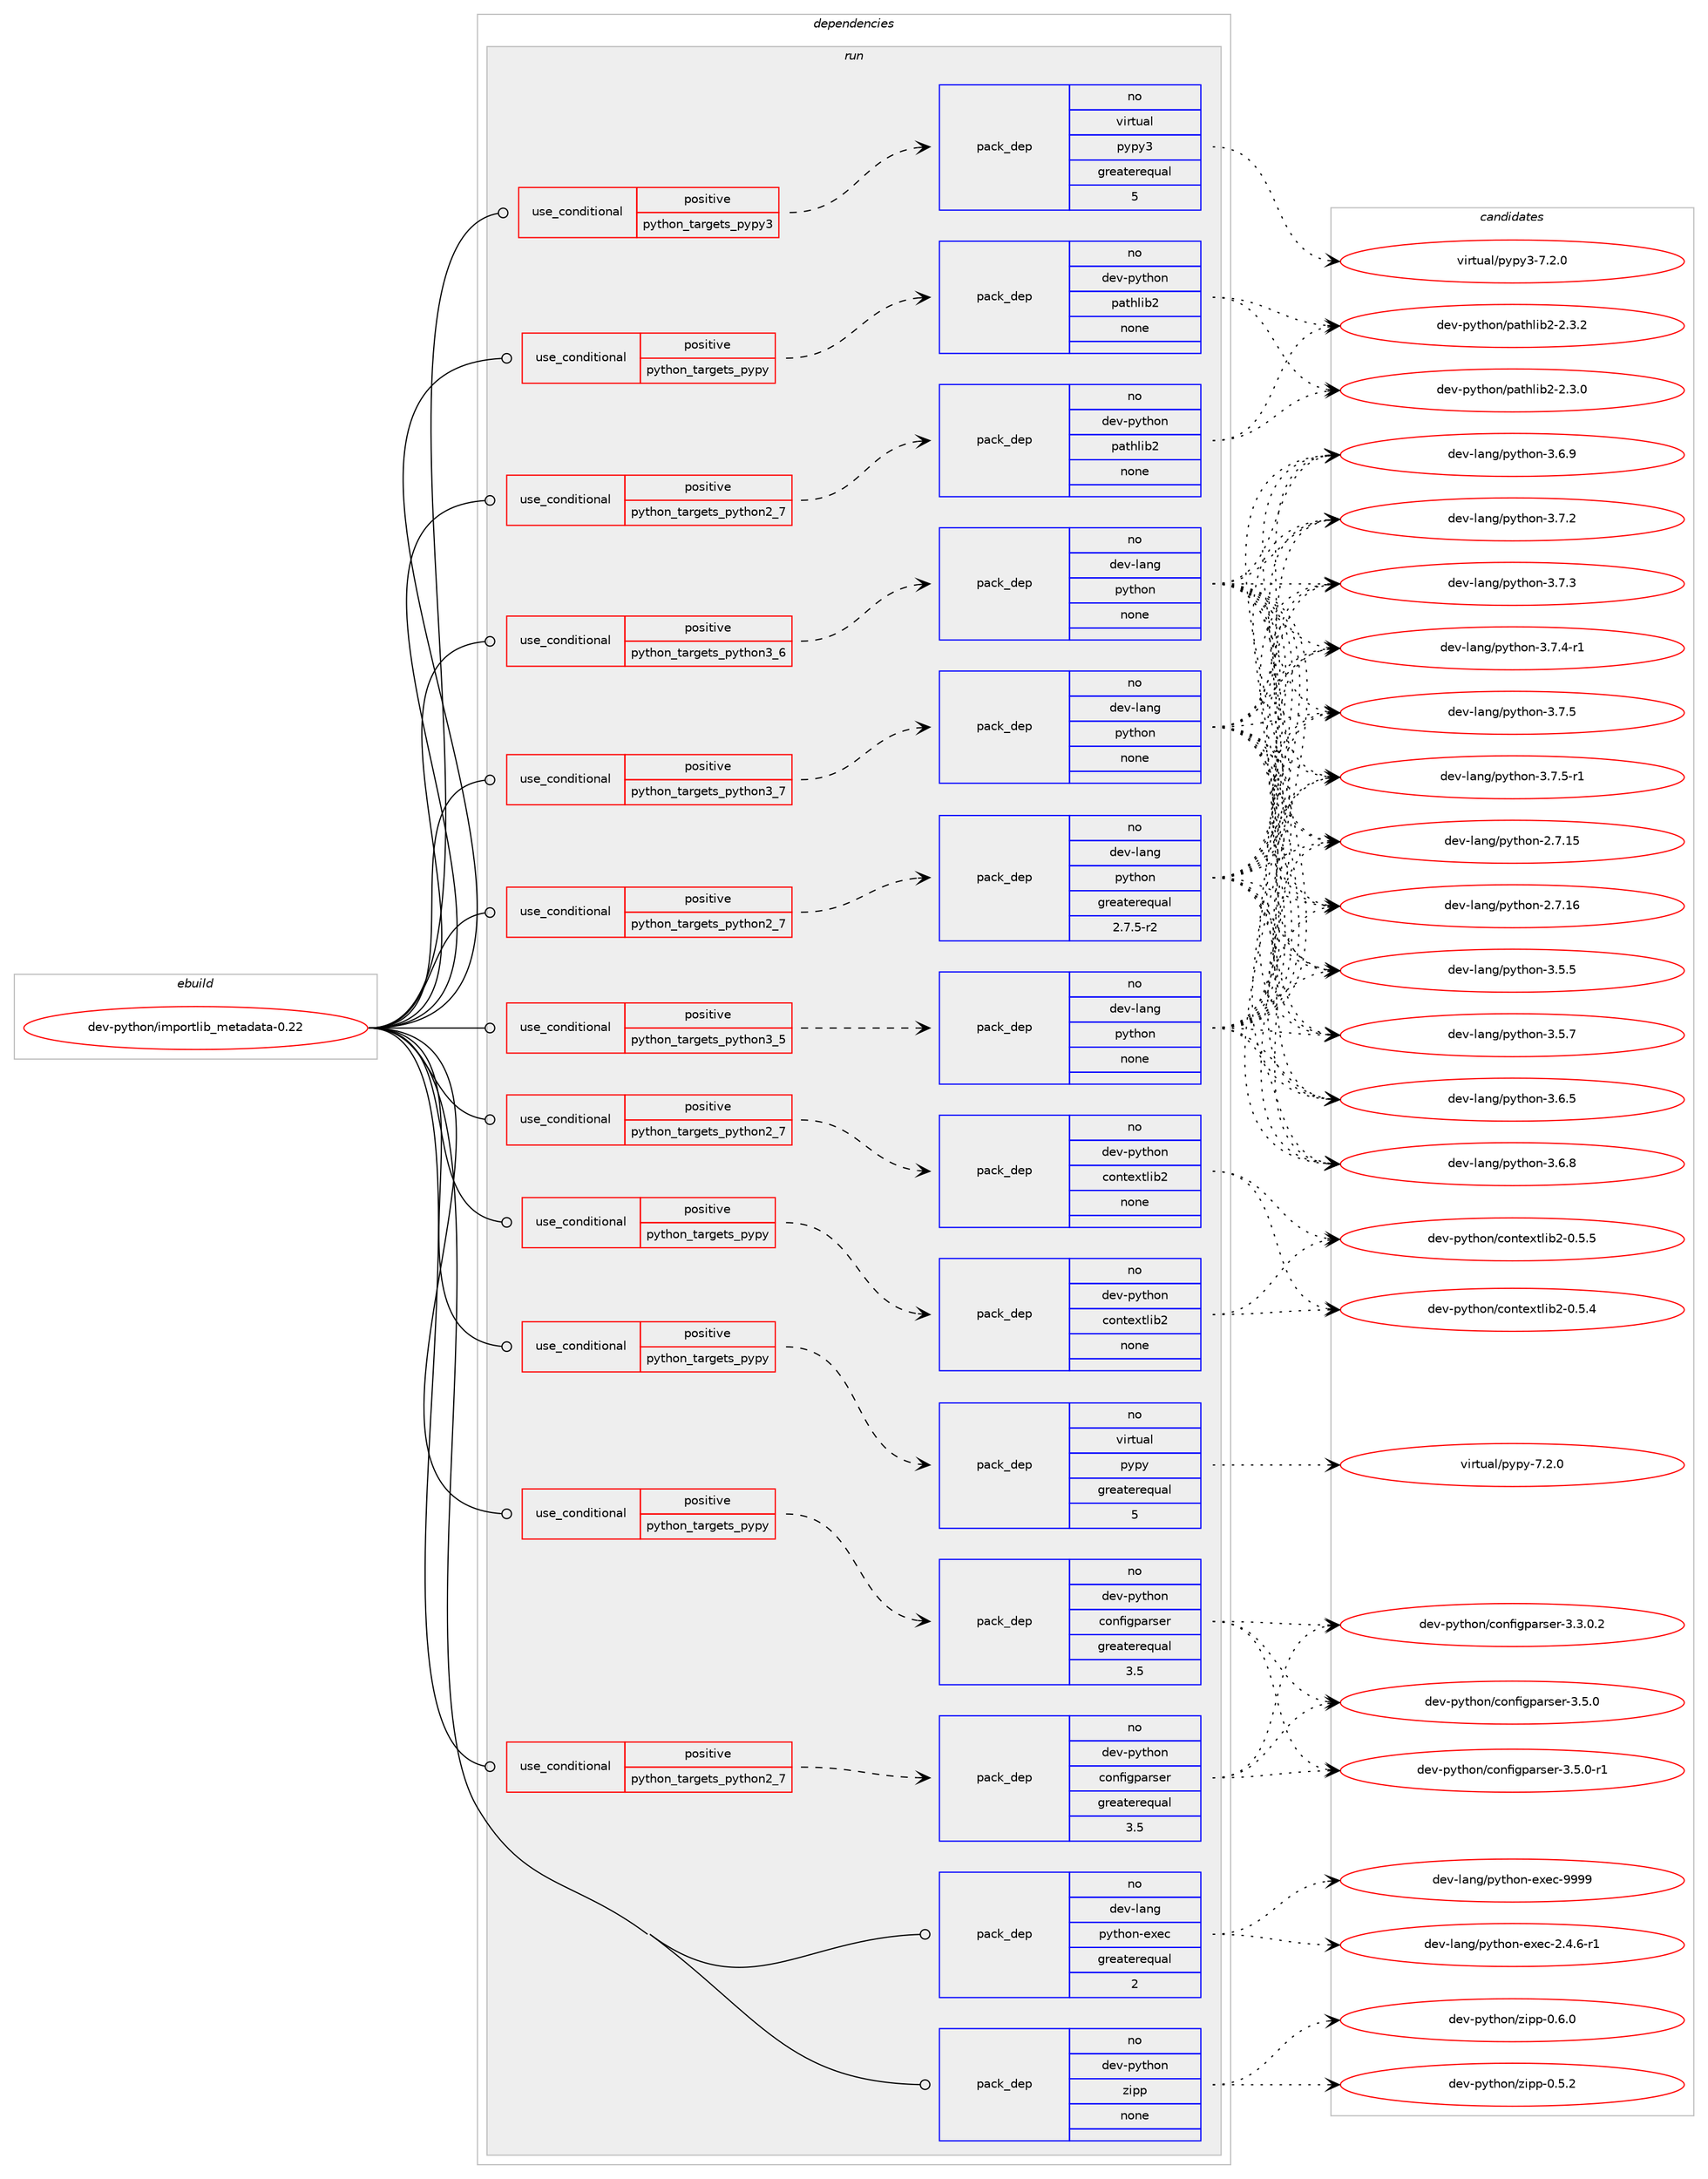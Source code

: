 digraph prolog {

# *************
# Graph options
# *************

newrank=true;
concentrate=true;
compound=true;
graph [rankdir=LR,fontname=Helvetica,fontsize=10,ranksep=1.5];#, ranksep=2.5, nodesep=0.2];
edge  [arrowhead=vee];
node  [fontname=Helvetica,fontsize=10];

# **********
# The ebuild
# **********

subgraph cluster_leftcol {
color=gray;
rank=same;
label=<<i>ebuild</i>>;
id [label="dev-python/importlib_metadata-0.22", color=red, width=4, href="../dev-python/importlib_metadata-0.22.svg"];
}

# ****************
# The dependencies
# ****************

subgraph cluster_midcol {
color=gray;
label=<<i>dependencies</i>>;
subgraph cluster_compile {
fillcolor="#eeeeee";
style=filled;
label=<<i>compile</i>>;
}
subgraph cluster_compileandrun {
fillcolor="#eeeeee";
style=filled;
label=<<i>compile and run</i>>;
}
subgraph cluster_run {
fillcolor="#eeeeee";
style=filled;
label=<<i>run</i>>;
subgraph cond140836 {
dependency609388 [label=<<TABLE BORDER="0" CELLBORDER="1" CELLSPACING="0" CELLPADDING="4"><TR><TD ROWSPAN="3" CELLPADDING="10">use_conditional</TD></TR><TR><TD>positive</TD></TR><TR><TD>python_targets_pypy</TD></TR></TABLE>>, shape=none, color=red];
subgraph pack456753 {
dependency609389 [label=<<TABLE BORDER="0" CELLBORDER="1" CELLSPACING="0" CELLPADDING="4" WIDTH="220"><TR><TD ROWSPAN="6" CELLPADDING="30">pack_dep</TD></TR><TR><TD WIDTH="110">no</TD></TR><TR><TD>dev-python</TD></TR><TR><TD>configparser</TD></TR><TR><TD>greaterequal</TD></TR><TR><TD>3.5</TD></TR></TABLE>>, shape=none, color=blue];
}
dependency609388:e -> dependency609389:w [weight=20,style="dashed",arrowhead="vee"];
}
id:e -> dependency609388:w [weight=20,style="solid",arrowhead="odot"];
subgraph cond140837 {
dependency609390 [label=<<TABLE BORDER="0" CELLBORDER="1" CELLSPACING="0" CELLPADDING="4"><TR><TD ROWSPAN="3" CELLPADDING="10">use_conditional</TD></TR><TR><TD>positive</TD></TR><TR><TD>python_targets_pypy</TD></TR></TABLE>>, shape=none, color=red];
subgraph pack456754 {
dependency609391 [label=<<TABLE BORDER="0" CELLBORDER="1" CELLSPACING="0" CELLPADDING="4" WIDTH="220"><TR><TD ROWSPAN="6" CELLPADDING="30">pack_dep</TD></TR><TR><TD WIDTH="110">no</TD></TR><TR><TD>dev-python</TD></TR><TR><TD>contextlib2</TD></TR><TR><TD>none</TD></TR><TR><TD></TD></TR></TABLE>>, shape=none, color=blue];
}
dependency609390:e -> dependency609391:w [weight=20,style="dashed",arrowhead="vee"];
}
id:e -> dependency609390:w [weight=20,style="solid",arrowhead="odot"];
subgraph cond140838 {
dependency609392 [label=<<TABLE BORDER="0" CELLBORDER="1" CELLSPACING="0" CELLPADDING="4"><TR><TD ROWSPAN="3" CELLPADDING="10">use_conditional</TD></TR><TR><TD>positive</TD></TR><TR><TD>python_targets_pypy</TD></TR></TABLE>>, shape=none, color=red];
subgraph pack456755 {
dependency609393 [label=<<TABLE BORDER="0" CELLBORDER="1" CELLSPACING="0" CELLPADDING="4" WIDTH="220"><TR><TD ROWSPAN="6" CELLPADDING="30">pack_dep</TD></TR><TR><TD WIDTH="110">no</TD></TR><TR><TD>dev-python</TD></TR><TR><TD>pathlib2</TD></TR><TR><TD>none</TD></TR><TR><TD></TD></TR></TABLE>>, shape=none, color=blue];
}
dependency609392:e -> dependency609393:w [weight=20,style="dashed",arrowhead="vee"];
}
id:e -> dependency609392:w [weight=20,style="solid",arrowhead="odot"];
subgraph cond140839 {
dependency609394 [label=<<TABLE BORDER="0" CELLBORDER="1" CELLSPACING="0" CELLPADDING="4"><TR><TD ROWSPAN="3" CELLPADDING="10">use_conditional</TD></TR><TR><TD>positive</TD></TR><TR><TD>python_targets_pypy</TD></TR></TABLE>>, shape=none, color=red];
subgraph pack456756 {
dependency609395 [label=<<TABLE BORDER="0" CELLBORDER="1" CELLSPACING="0" CELLPADDING="4" WIDTH="220"><TR><TD ROWSPAN="6" CELLPADDING="30">pack_dep</TD></TR><TR><TD WIDTH="110">no</TD></TR><TR><TD>virtual</TD></TR><TR><TD>pypy</TD></TR><TR><TD>greaterequal</TD></TR><TR><TD>5</TD></TR></TABLE>>, shape=none, color=blue];
}
dependency609394:e -> dependency609395:w [weight=20,style="dashed",arrowhead="vee"];
}
id:e -> dependency609394:w [weight=20,style="solid",arrowhead="odot"];
subgraph cond140840 {
dependency609396 [label=<<TABLE BORDER="0" CELLBORDER="1" CELLSPACING="0" CELLPADDING="4"><TR><TD ROWSPAN="3" CELLPADDING="10">use_conditional</TD></TR><TR><TD>positive</TD></TR><TR><TD>python_targets_pypy3</TD></TR></TABLE>>, shape=none, color=red];
subgraph pack456757 {
dependency609397 [label=<<TABLE BORDER="0" CELLBORDER="1" CELLSPACING="0" CELLPADDING="4" WIDTH="220"><TR><TD ROWSPAN="6" CELLPADDING="30">pack_dep</TD></TR><TR><TD WIDTH="110">no</TD></TR><TR><TD>virtual</TD></TR><TR><TD>pypy3</TD></TR><TR><TD>greaterequal</TD></TR><TR><TD>5</TD></TR></TABLE>>, shape=none, color=blue];
}
dependency609396:e -> dependency609397:w [weight=20,style="dashed",arrowhead="vee"];
}
id:e -> dependency609396:w [weight=20,style="solid",arrowhead="odot"];
subgraph cond140841 {
dependency609398 [label=<<TABLE BORDER="0" CELLBORDER="1" CELLSPACING="0" CELLPADDING="4"><TR><TD ROWSPAN="3" CELLPADDING="10">use_conditional</TD></TR><TR><TD>positive</TD></TR><TR><TD>python_targets_python2_7</TD></TR></TABLE>>, shape=none, color=red];
subgraph pack456758 {
dependency609399 [label=<<TABLE BORDER="0" CELLBORDER="1" CELLSPACING="0" CELLPADDING="4" WIDTH="220"><TR><TD ROWSPAN="6" CELLPADDING="30">pack_dep</TD></TR><TR><TD WIDTH="110">no</TD></TR><TR><TD>dev-lang</TD></TR><TR><TD>python</TD></TR><TR><TD>greaterequal</TD></TR><TR><TD>2.7.5-r2</TD></TR></TABLE>>, shape=none, color=blue];
}
dependency609398:e -> dependency609399:w [weight=20,style="dashed",arrowhead="vee"];
}
id:e -> dependency609398:w [weight=20,style="solid",arrowhead="odot"];
subgraph cond140842 {
dependency609400 [label=<<TABLE BORDER="0" CELLBORDER="1" CELLSPACING="0" CELLPADDING="4"><TR><TD ROWSPAN="3" CELLPADDING="10">use_conditional</TD></TR><TR><TD>positive</TD></TR><TR><TD>python_targets_python2_7</TD></TR></TABLE>>, shape=none, color=red];
subgraph pack456759 {
dependency609401 [label=<<TABLE BORDER="0" CELLBORDER="1" CELLSPACING="0" CELLPADDING="4" WIDTH="220"><TR><TD ROWSPAN="6" CELLPADDING="30">pack_dep</TD></TR><TR><TD WIDTH="110">no</TD></TR><TR><TD>dev-python</TD></TR><TR><TD>configparser</TD></TR><TR><TD>greaterequal</TD></TR><TR><TD>3.5</TD></TR></TABLE>>, shape=none, color=blue];
}
dependency609400:e -> dependency609401:w [weight=20,style="dashed",arrowhead="vee"];
}
id:e -> dependency609400:w [weight=20,style="solid",arrowhead="odot"];
subgraph cond140843 {
dependency609402 [label=<<TABLE BORDER="0" CELLBORDER="1" CELLSPACING="0" CELLPADDING="4"><TR><TD ROWSPAN="3" CELLPADDING="10">use_conditional</TD></TR><TR><TD>positive</TD></TR><TR><TD>python_targets_python2_7</TD></TR></TABLE>>, shape=none, color=red];
subgraph pack456760 {
dependency609403 [label=<<TABLE BORDER="0" CELLBORDER="1" CELLSPACING="0" CELLPADDING="4" WIDTH="220"><TR><TD ROWSPAN="6" CELLPADDING="30">pack_dep</TD></TR><TR><TD WIDTH="110">no</TD></TR><TR><TD>dev-python</TD></TR><TR><TD>contextlib2</TD></TR><TR><TD>none</TD></TR><TR><TD></TD></TR></TABLE>>, shape=none, color=blue];
}
dependency609402:e -> dependency609403:w [weight=20,style="dashed",arrowhead="vee"];
}
id:e -> dependency609402:w [weight=20,style="solid",arrowhead="odot"];
subgraph cond140844 {
dependency609404 [label=<<TABLE BORDER="0" CELLBORDER="1" CELLSPACING="0" CELLPADDING="4"><TR><TD ROWSPAN="3" CELLPADDING="10">use_conditional</TD></TR><TR><TD>positive</TD></TR><TR><TD>python_targets_python2_7</TD></TR></TABLE>>, shape=none, color=red];
subgraph pack456761 {
dependency609405 [label=<<TABLE BORDER="0" CELLBORDER="1" CELLSPACING="0" CELLPADDING="4" WIDTH="220"><TR><TD ROWSPAN="6" CELLPADDING="30">pack_dep</TD></TR><TR><TD WIDTH="110">no</TD></TR><TR><TD>dev-python</TD></TR><TR><TD>pathlib2</TD></TR><TR><TD>none</TD></TR><TR><TD></TD></TR></TABLE>>, shape=none, color=blue];
}
dependency609404:e -> dependency609405:w [weight=20,style="dashed",arrowhead="vee"];
}
id:e -> dependency609404:w [weight=20,style="solid",arrowhead="odot"];
subgraph cond140845 {
dependency609406 [label=<<TABLE BORDER="0" CELLBORDER="1" CELLSPACING="0" CELLPADDING="4"><TR><TD ROWSPAN="3" CELLPADDING="10">use_conditional</TD></TR><TR><TD>positive</TD></TR><TR><TD>python_targets_python3_5</TD></TR></TABLE>>, shape=none, color=red];
subgraph pack456762 {
dependency609407 [label=<<TABLE BORDER="0" CELLBORDER="1" CELLSPACING="0" CELLPADDING="4" WIDTH="220"><TR><TD ROWSPAN="6" CELLPADDING="30">pack_dep</TD></TR><TR><TD WIDTH="110">no</TD></TR><TR><TD>dev-lang</TD></TR><TR><TD>python</TD></TR><TR><TD>none</TD></TR><TR><TD></TD></TR></TABLE>>, shape=none, color=blue];
}
dependency609406:e -> dependency609407:w [weight=20,style="dashed",arrowhead="vee"];
}
id:e -> dependency609406:w [weight=20,style="solid",arrowhead="odot"];
subgraph cond140846 {
dependency609408 [label=<<TABLE BORDER="0" CELLBORDER="1" CELLSPACING="0" CELLPADDING="4"><TR><TD ROWSPAN="3" CELLPADDING="10">use_conditional</TD></TR><TR><TD>positive</TD></TR><TR><TD>python_targets_python3_6</TD></TR></TABLE>>, shape=none, color=red];
subgraph pack456763 {
dependency609409 [label=<<TABLE BORDER="0" CELLBORDER="1" CELLSPACING="0" CELLPADDING="4" WIDTH="220"><TR><TD ROWSPAN="6" CELLPADDING="30">pack_dep</TD></TR><TR><TD WIDTH="110">no</TD></TR><TR><TD>dev-lang</TD></TR><TR><TD>python</TD></TR><TR><TD>none</TD></TR><TR><TD></TD></TR></TABLE>>, shape=none, color=blue];
}
dependency609408:e -> dependency609409:w [weight=20,style="dashed",arrowhead="vee"];
}
id:e -> dependency609408:w [weight=20,style="solid",arrowhead="odot"];
subgraph cond140847 {
dependency609410 [label=<<TABLE BORDER="0" CELLBORDER="1" CELLSPACING="0" CELLPADDING="4"><TR><TD ROWSPAN="3" CELLPADDING="10">use_conditional</TD></TR><TR><TD>positive</TD></TR><TR><TD>python_targets_python3_7</TD></TR></TABLE>>, shape=none, color=red];
subgraph pack456764 {
dependency609411 [label=<<TABLE BORDER="0" CELLBORDER="1" CELLSPACING="0" CELLPADDING="4" WIDTH="220"><TR><TD ROWSPAN="6" CELLPADDING="30">pack_dep</TD></TR><TR><TD WIDTH="110">no</TD></TR><TR><TD>dev-lang</TD></TR><TR><TD>python</TD></TR><TR><TD>none</TD></TR><TR><TD></TD></TR></TABLE>>, shape=none, color=blue];
}
dependency609410:e -> dependency609411:w [weight=20,style="dashed",arrowhead="vee"];
}
id:e -> dependency609410:w [weight=20,style="solid",arrowhead="odot"];
subgraph pack456765 {
dependency609412 [label=<<TABLE BORDER="0" CELLBORDER="1" CELLSPACING="0" CELLPADDING="4" WIDTH="220"><TR><TD ROWSPAN="6" CELLPADDING="30">pack_dep</TD></TR><TR><TD WIDTH="110">no</TD></TR><TR><TD>dev-lang</TD></TR><TR><TD>python-exec</TD></TR><TR><TD>greaterequal</TD></TR><TR><TD>2</TD></TR></TABLE>>, shape=none, color=blue];
}
id:e -> dependency609412:w [weight=20,style="solid",arrowhead="odot"];
subgraph pack456766 {
dependency609413 [label=<<TABLE BORDER="0" CELLBORDER="1" CELLSPACING="0" CELLPADDING="4" WIDTH="220"><TR><TD ROWSPAN="6" CELLPADDING="30">pack_dep</TD></TR><TR><TD WIDTH="110">no</TD></TR><TR><TD>dev-python</TD></TR><TR><TD>zipp</TD></TR><TR><TD>none</TD></TR><TR><TD></TD></TR></TABLE>>, shape=none, color=blue];
}
id:e -> dependency609413:w [weight=20,style="solid",arrowhead="odot"];
}
}

# **************
# The candidates
# **************

subgraph cluster_choices {
rank=same;
color=gray;
label=<<i>candidates</i>>;

subgraph choice456753 {
color=black;
nodesep=1;
choice100101118451121211161041111104799111110102105103112971141151011144551465146484650 [label="dev-python/configparser-3.3.0.2", color=red, width=4,href="../dev-python/configparser-3.3.0.2.svg"];
choice10010111845112121116104111110479911111010210510311297114115101114455146534648 [label="dev-python/configparser-3.5.0", color=red, width=4,href="../dev-python/configparser-3.5.0.svg"];
choice100101118451121211161041111104799111110102105103112971141151011144551465346484511449 [label="dev-python/configparser-3.5.0-r1", color=red, width=4,href="../dev-python/configparser-3.5.0-r1.svg"];
dependency609389:e -> choice100101118451121211161041111104799111110102105103112971141151011144551465146484650:w [style=dotted,weight="100"];
dependency609389:e -> choice10010111845112121116104111110479911111010210510311297114115101114455146534648:w [style=dotted,weight="100"];
dependency609389:e -> choice100101118451121211161041111104799111110102105103112971141151011144551465346484511449:w [style=dotted,weight="100"];
}
subgraph choice456754 {
color=black;
nodesep=1;
choice1001011184511212111610411111047991111101161011201161081059850454846534652 [label="dev-python/contextlib2-0.5.4", color=red, width=4,href="../dev-python/contextlib2-0.5.4.svg"];
choice1001011184511212111610411111047991111101161011201161081059850454846534653 [label="dev-python/contextlib2-0.5.5", color=red, width=4,href="../dev-python/contextlib2-0.5.5.svg"];
dependency609391:e -> choice1001011184511212111610411111047991111101161011201161081059850454846534652:w [style=dotted,weight="100"];
dependency609391:e -> choice1001011184511212111610411111047991111101161011201161081059850454846534653:w [style=dotted,weight="100"];
}
subgraph choice456755 {
color=black;
nodesep=1;
choice1001011184511212111610411111047112971161041081059850455046514648 [label="dev-python/pathlib2-2.3.0", color=red, width=4,href="../dev-python/pathlib2-2.3.0.svg"];
choice1001011184511212111610411111047112971161041081059850455046514650 [label="dev-python/pathlib2-2.3.2", color=red, width=4,href="../dev-python/pathlib2-2.3.2.svg"];
dependency609393:e -> choice1001011184511212111610411111047112971161041081059850455046514648:w [style=dotted,weight="100"];
dependency609393:e -> choice1001011184511212111610411111047112971161041081059850455046514650:w [style=dotted,weight="100"];
}
subgraph choice456756 {
color=black;
nodesep=1;
choice1181051141161179710847112121112121455546504648 [label="virtual/pypy-7.2.0", color=red, width=4,href="../virtual/pypy-7.2.0.svg"];
dependency609395:e -> choice1181051141161179710847112121112121455546504648:w [style=dotted,weight="100"];
}
subgraph choice456757 {
color=black;
nodesep=1;
choice118105114116117971084711212111212151455546504648 [label="virtual/pypy3-7.2.0", color=red, width=4,href="../virtual/pypy3-7.2.0.svg"];
dependency609397:e -> choice118105114116117971084711212111212151455546504648:w [style=dotted,weight="100"];
}
subgraph choice456758 {
color=black;
nodesep=1;
choice10010111845108971101034711212111610411111045504655464953 [label="dev-lang/python-2.7.15", color=red, width=4,href="../dev-lang/python-2.7.15.svg"];
choice10010111845108971101034711212111610411111045504655464954 [label="dev-lang/python-2.7.16", color=red, width=4,href="../dev-lang/python-2.7.16.svg"];
choice100101118451089711010347112121116104111110455146534653 [label="dev-lang/python-3.5.5", color=red, width=4,href="../dev-lang/python-3.5.5.svg"];
choice100101118451089711010347112121116104111110455146534655 [label="dev-lang/python-3.5.7", color=red, width=4,href="../dev-lang/python-3.5.7.svg"];
choice100101118451089711010347112121116104111110455146544653 [label="dev-lang/python-3.6.5", color=red, width=4,href="../dev-lang/python-3.6.5.svg"];
choice100101118451089711010347112121116104111110455146544656 [label="dev-lang/python-3.6.8", color=red, width=4,href="../dev-lang/python-3.6.8.svg"];
choice100101118451089711010347112121116104111110455146544657 [label="dev-lang/python-3.6.9", color=red, width=4,href="../dev-lang/python-3.6.9.svg"];
choice100101118451089711010347112121116104111110455146554650 [label="dev-lang/python-3.7.2", color=red, width=4,href="../dev-lang/python-3.7.2.svg"];
choice100101118451089711010347112121116104111110455146554651 [label="dev-lang/python-3.7.3", color=red, width=4,href="../dev-lang/python-3.7.3.svg"];
choice1001011184510897110103471121211161041111104551465546524511449 [label="dev-lang/python-3.7.4-r1", color=red, width=4,href="../dev-lang/python-3.7.4-r1.svg"];
choice100101118451089711010347112121116104111110455146554653 [label="dev-lang/python-3.7.5", color=red, width=4,href="../dev-lang/python-3.7.5.svg"];
choice1001011184510897110103471121211161041111104551465546534511449 [label="dev-lang/python-3.7.5-r1", color=red, width=4,href="../dev-lang/python-3.7.5-r1.svg"];
dependency609399:e -> choice10010111845108971101034711212111610411111045504655464953:w [style=dotted,weight="100"];
dependency609399:e -> choice10010111845108971101034711212111610411111045504655464954:w [style=dotted,weight="100"];
dependency609399:e -> choice100101118451089711010347112121116104111110455146534653:w [style=dotted,weight="100"];
dependency609399:e -> choice100101118451089711010347112121116104111110455146534655:w [style=dotted,weight="100"];
dependency609399:e -> choice100101118451089711010347112121116104111110455146544653:w [style=dotted,weight="100"];
dependency609399:e -> choice100101118451089711010347112121116104111110455146544656:w [style=dotted,weight="100"];
dependency609399:e -> choice100101118451089711010347112121116104111110455146544657:w [style=dotted,weight="100"];
dependency609399:e -> choice100101118451089711010347112121116104111110455146554650:w [style=dotted,weight="100"];
dependency609399:e -> choice100101118451089711010347112121116104111110455146554651:w [style=dotted,weight="100"];
dependency609399:e -> choice1001011184510897110103471121211161041111104551465546524511449:w [style=dotted,weight="100"];
dependency609399:e -> choice100101118451089711010347112121116104111110455146554653:w [style=dotted,weight="100"];
dependency609399:e -> choice1001011184510897110103471121211161041111104551465546534511449:w [style=dotted,weight="100"];
}
subgraph choice456759 {
color=black;
nodesep=1;
choice100101118451121211161041111104799111110102105103112971141151011144551465146484650 [label="dev-python/configparser-3.3.0.2", color=red, width=4,href="../dev-python/configparser-3.3.0.2.svg"];
choice10010111845112121116104111110479911111010210510311297114115101114455146534648 [label="dev-python/configparser-3.5.0", color=red, width=4,href="../dev-python/configparser-3.5.0.svg"];
choice100101118451121211161041111104799111110102105103112971141151011144551465346484511449 [label="dev-python/configparser-3.5.0-r1", color=red, width=4,href="../dev-python/configparser-3.5.0-r1.svg"];
dependency609401:e -> choice100101118451121211161041111104799111110102105103112971141151011144551465146484650:w [style=dotted,weight="100"];
dependency609401:e -> choice10010111845112121116104111110479911111010210510311297114115101114455146534648:w [style=dotted,weight="100"];
dependency609401:e -> choice100101118451121211161041111104799111110102105103112971141151011144551465346484511449:w [style=dotted,weight="100"];
}
subgraph choice456760 {
color=black;
nodesep=1;
choice1001011184511212111610411111047991111101161011201161081059850454846534652 [label="dev-python/contextlib2-0.5.4", color=red, width=4,href="../dev-python/contextlib2-0.5.4.svg"];
choice1001011184511212111610411111047991111101161011201161081059850454846534653 [label="dev-python/contextlib2-0.5.5", color=red, width=4,href="../dev-python/contextlib2-0.5.5.svg"];
dependency609403:e -> choice1001011184511212111610411111047991111101161011201161081059850454846534652:w [style=dotted,weight="100"];
dependency609403:e -> choice1001011184511212111610411111047991111101161011201161081059850454846534653:w [style=dotted,weight="100"];
}
subgraph choice456761 {
color=black;
nodesep=1;
choice1001011184511212111610411111047112971161041081059850455046514648 [label="dev-python/pathlib2-2.3.0", color=red, width=4,href="../dev-python/pathlib2-2.3.0.svg"];
choice1001011184511212111610411111047112971161041081059850455046514650 [label="dev-python/pathlib2-2.3.2", color=red, width=4,href="../dev-python/pathlib2-2.3.2.svg"];
dependency609405:e -> choice1001011184511212111610411111047112971161041081059850455046514648:w [style=dotted,weight="100"];
dependency609405:e -> choice1001011184511212111610411111047112971161041081059850455046514650:w [style=dotted,weight="100"];
}
subgraph choice456762 {
color=black;
nodesep=1;
choice10010111845108971101034711212111610411111045504655464953 [label="dev-lang/python-2.7.15", color=red, width=4,href="../dev-lang/python-2.7.15.svg"];
choice10010111845108971101034711212111610411111045504655464954 [label="dev-lang/python-2.7.16", color=red, width=4,href="../dev-lang/python-2.7.16.svg"];
choice100101118451089711010347112121116104111110455146534653 [label="dev-lang/python-3.5.5", color=red, width=4,href="../dev-lang/python-3.5.5.svg"];
choice100101118451089711010347112121116104111110455146534655 [label="dev-lang/python-3.5.7", color=red, width=4,href="../dev-lang/python-3.5.7.svg"];
choice100101118451089711010347112121116104111110455146544653 [label="dev-lang/python-3.6.5", color=red, width=4,href="../dev-lang/python-3.6.5.svg"];
choice100101118451089711010347112121116104111110455146544656 [label="dev-lang/python-3.6.8", color=red, width=4,href="../dev-lang/python-3.6.8.svg"];
choice100101118451089711010347112121116104111110455146544657 [label="dev-lang/python-3.6.9", color=red, width=4,href="../dev-lang/python-3.6.9.svg"];
choice100101118451089711010347112121116104111110455146554650 [label="dev-lang/python-3.7.2", color=red, width=4,href="../dev-lang/python-3.7.2.svg"];
choice100101118451089711010347112121116104111110455146554651 [label="dev-lang/python-3.7.3", color=red, width=4,href="../dev-lang/python-3.7.3.svg"];
choice1001011184510897110103471121211161041111104551465546524511449 [label="dev-lang/python-3.7.4-r1", color=red, width=4,href="../dev-lang/python-3.7.4-r1.svg"];
choice100101118451089711010347112121116104111110455146554653 [label="dev-lang/python-3.7.5", color=red, width=4,href="../dev-lang/python-3.7.5.svg"];
choice1001011184510897110103471121211161041111104551465546534511449 [label="dev-lang/python-3.7.5-r1", color=red, width=4,href="../dev-lang/python-3.7.5-r1.svg"];
dependency609407:e -> choice10010111845108971101034711212111610411111045504655464953:w [style=dotted,weight="100"];
dependency609407:e -> choice10010111845108971101034711212111610411111045504655464954:w [style=dotted,weight="100"];
dependency609407:e -> choice100101118451089711010347112121116104111110455146534653:w [style=dotted,weight="100"];
dependency609407:e -> choice100101118451089711010347112121116104111110455146534655:w [style=dotted,weight="100"];
dependency609407:e -> choice100101118451089711010347112121116104111110455146544653:w [style=dotted,weight="100"];
dependency609407:e -> choice100101118451089711010347112121116104111110455146544656:w [style=dotted,weight="100"];
dependency609407:e -> choice100101118451089711010347112121116104111110455146544657:w [style=dotted,weight="100"];
dependency609407:e -> choice100101118451089711010347112121116104111110455146554650:w [style=dotted,weight="100"];
dependency609407:e -> choice100101118451089711010347112121116104111110455146554651:w [style=dotted,weight="100"];
dependency609407:e -> choice1001011184510897110103471121211161041111104551465546524511449:w [style=dotted,weight="100"];
dependency609407:e -> choice100101118451089711010347112121116104111110455146554653:w [style=dotted,weight="100"];
dependency609407:e -> choice1001011184510897110103471121211161041111104551465546534511449:w [style=dotted,weight="100"];
}
subgraph choice456763 {
color=black;
nodesep=1;
choice10010111845108971101034711212111610411111045504655464953 [label="dev-lang/python-2.7.15", color=red, width=4,href="../dev-lang/python-2.7.15.svg"];
choice10010111845108971101034711212111610411111045504655464954 [label="dev-lang/python-2.7.16", color=red, width=4,href="../dev-lang/python-2.7.16.svg"];
choice100101118451089711010347112121116104111110455146534653 [label="dev-lang/python-3.5.5", color=red, width=4,href="../dev-lang/python-3.5.5.svg"];
choice100101118451089711010347112121116104111110455146534655 [label="dev-lang/python-3.5.7", color=red, width=4,href="../dev-lang/python-3.5.7.svg"];
choice100101118451089711010347112121116104111110455146544653 [label="dev-lang/python-3.6.5", color=red, width=4,href="../dev-lang/python-3.6.5.svg"];
choice100101118451089711010347112121116104111110455146544656 [label="dev-lang/python-3.6.8", color=red, width=4,href="../dev-lang/python-3.6.8.svg"];
choice100101118451089711010347112121116104111110455146544657 [label="dev-lang/python-3.6.9", color=red, width=4,href="../dev-lang/python-3.6.9.svg"];
choice100101118451089711010347112121116104111110455146554650 [label="dev-lang/python-3.7.2", color=red, width=4,href="../dev-lang/python-3.7.2.svg"];
choice100101118451089711010347112121116104111110455146554651 [label="dev-lang/python-3.7.3", color=red, width=4,href="../dev-lang/python-3.7.3.svg"];
choice1001011184510897110103471121211161041111104551465546524511449 [label="dev-lang/python-3.7.4-r1", color=red, width=4,href="../dev-lang/python-3.7.4-r1.svg"];
choice100101118451089711010347112121116104111110455146554653 [label="dev-lang/python-3.7.5", color=red, width=4,href="../dev-lang/python-3.7.5.svg"];
choice1001011184510897110103471121211161041111104551465546534511449 [label="dev-lang/python-3.7.5-r1", color=red, width=4,href="../dev-lang/python-3.7.5-r1.svg"];
dependency609409:e -> choice10010111845108971101034711212111610411111045504655464953:w [style=dotted,weight="100"];
dependency609409:e -> choice10010111845108971101034711212111610411111045504655464954:w [style=dotted,weight="100"];
dependency609409:e -> choice100101118451089711010347112121116104111110455146534653:w [style=dotted,weight="100"];
dependency609409:e -> choice100101118451089711010347112121116104111110455146534655:w [style=dotted,weight="100"];
dependency609409:e -> choice100101118451089711010347112121116104111110455146544653:w [style=dotted,weight="100"];
dependency609409:e -> choice100101118451089711010347112121116104111110455146544656:w [style=dotted,weight="100"];
dependency609409:e -> choice100101118451089711010347112121116104111110455146544657:w [style=dotted,weight="100"];
dependency609409:e -> choice100101118451089711010347112121116104111110455146554650:w [style=dotted,weight="100"];
dependency609409:e -> choice100101118451089711010347112121116104111110455146554651:w [style=dotted,weight="100"];
dependency609409:e -> choice1001011184510897110103471121211161041111104551465546524511449:w [style=dotted,weight="100"];
dependency609409:e -> choice100101118451089711010347112121116104111110455146554653:w [style=dotted,weight="100"];
dependency609409:e -> choice1001011184510897110103471121211161041111104551465546534511449:w [style=dotted,weight="100"];
}
subgraph choice456764 {
color=black;
nodesep=1;
choice10010111845108971101034711212111610411111045504655464953 [label="dev-lang/python-2.7.15", color=red, width=4,href="../dev-lang/python-2.7.15.svg"];
choice10010111845108971101034711212111610411111045504655464954 [label="dev-lang/python-2.7.16", color=red, width=4,href="../dev-lang/python-2.7.16.svg"];
choice100101118451089711010347112121116104111110455146534653 [label="dev-lang/python-3.5.5", color=red, width=4,href="../dev-lang/python-3.5.5.svg"];
choice100101118451089711010347112121116104111110455146534655 [label="dev-lang/python-3.5.7", color=red, width=4,href="../dev-lang/python-3.5.7.svg"];
choice100101118451089711010347112121116104111110455146544653 [label="dev-lang/python-3.6.5", color=red, width=4,href="../dev-lang/python-3.6.5.svg"];
choice100101118451089711010347112121116104111110455146544656 [label="dev-lang/python-3.6.8", color=red, width=4,href="../dev-lang/python-3.6.8.svg"];
choice100101118451089711010347112121116104111110455146544657 [label="dev-lang/python-3.6.9", color=red, width=4,href="../dev-lang/python-3.6.9.svg"];
choice100101118451089711010347112121116104111110455146554650 [label="dev-lang/python-3.7.2", color=red, width=4,href="../dev-lang/python-3.7.2.svg"];
choice100101118451089711010347112121116104111110455146554651 [label="dev-lang/python-3.7.3", color=red, width=4,href="../dev-lang/python-3.7.3.svg"];
choice1001011184510897110103471121211161041111104551465546524511449 [label="dev-lang/python-3.7.4-r1", color=red, width=4,href="../dev-lang/python-3.7.4-r1.svg"];
choice100101118451089711010347112121116104111110455146554653 [label="dev-lang/python-3.7.5", color=red, width=4,href="../dev-lang/python-3.7.5.svg"];
choice1001011184510897110103471121211161041111104551465546534511449 [label="dev-lang/python-3.7.5-r1", color=red, width=4,href="../dev-lang/python-3.7.5-r1.svg"];
dependency609411:e -> choice10010111845108971101034711212111610411111045504655464953:w [style=dotted,weight="100"];
dependency609411:e -> choice10010111845108971101034711212111610411111045504655464954:w [style=dotted,weight="100"];
dependency609411:e -> choice100101118451089711010347112121116104111110455146534653:w [style=dotted,weight="100"];
dependency609411:e -> choice100101118451089711010347112121116104111110455146534655:w [style=dotted,weight="100"];
dependency609411:e -> choice100101118451089711010347112121116104111110455146544653:w [style=dotted,weight="100"];
dependency609411:e -> choice100101118451089711010347112121116104111110455146544656:w [style=dotted,weight="100"];
dependency609411:e -> choice100101118451089711010347112121116104111110455146544657:w [style=dotted,weight="100"];
dependency609411:e -> choice100101118451089711010347112121116104111110455146554650:w [style=dotted,weight="100"];
dependency609411:e -> choice100101118451089711010347112121116104111110455146554651:w [style=dotted,weight="100"];
dependency609411:e -> choice1001011184510897110103471121211161041111104551465546524511449:w [style=dotted,weight="100"];
dependency609411:e -> choice100101118451089711010347112121116104111110455146554653:w [style=dotted,weight="100"];
dependency609411:e -> choice1001011184510897110103471121211161041111104551465546534511449:w [style=dotted,weight="100"];
}
subgraph choice456765 {
color=black;
nodesep=1;
choice10010111845108971101034711212111610411111045101120101994550465246544511449 [label="dev-lang/python-exec-2.4.6-r1", color=red, width=4,href="../dev-lang/python-exec-2.4.6-r1.svg"];
choice10010111845108971101034711212111610411111045101120101994557575757 [label="dev-lang/python-exec-9999", color=red, width=4,href="../dev-lang/python-exec-9999.svg"];
dependency609412:e -> choice10010111845108971101034711212111610411111045101120101994550465246544511449:w [style=dotted,weight="100"];
dependency609412:e -> choice10010111845108971101034711212111610411111045101120101994557575757:w [style=dotted,weight="100"];
}
subgraph choice456766 {
color=black;
nodesep=1;
choice1001011184511212111610411111047122105112112454846534650 [label="dev-python/zipp-0.5.2", color=red, width=4,href="../dev-python/zipp-0.5.2.svg"];
choice1001011184511212111610411111047122105112112454846544648 [label="dev-python/zipp-0.6.0", color=red, width=4,href="../dev-python/zipp-0.6.0.svg"];
dependency609413:e -> choice1001011184511212111610411111047122105112112454846534650:w [style=dotted,weight="100"];
dependency609413:e -> choice1001011184511212111610411111047122105112112454846544648:w [style=dotted,weight="100"];
}
}

}

